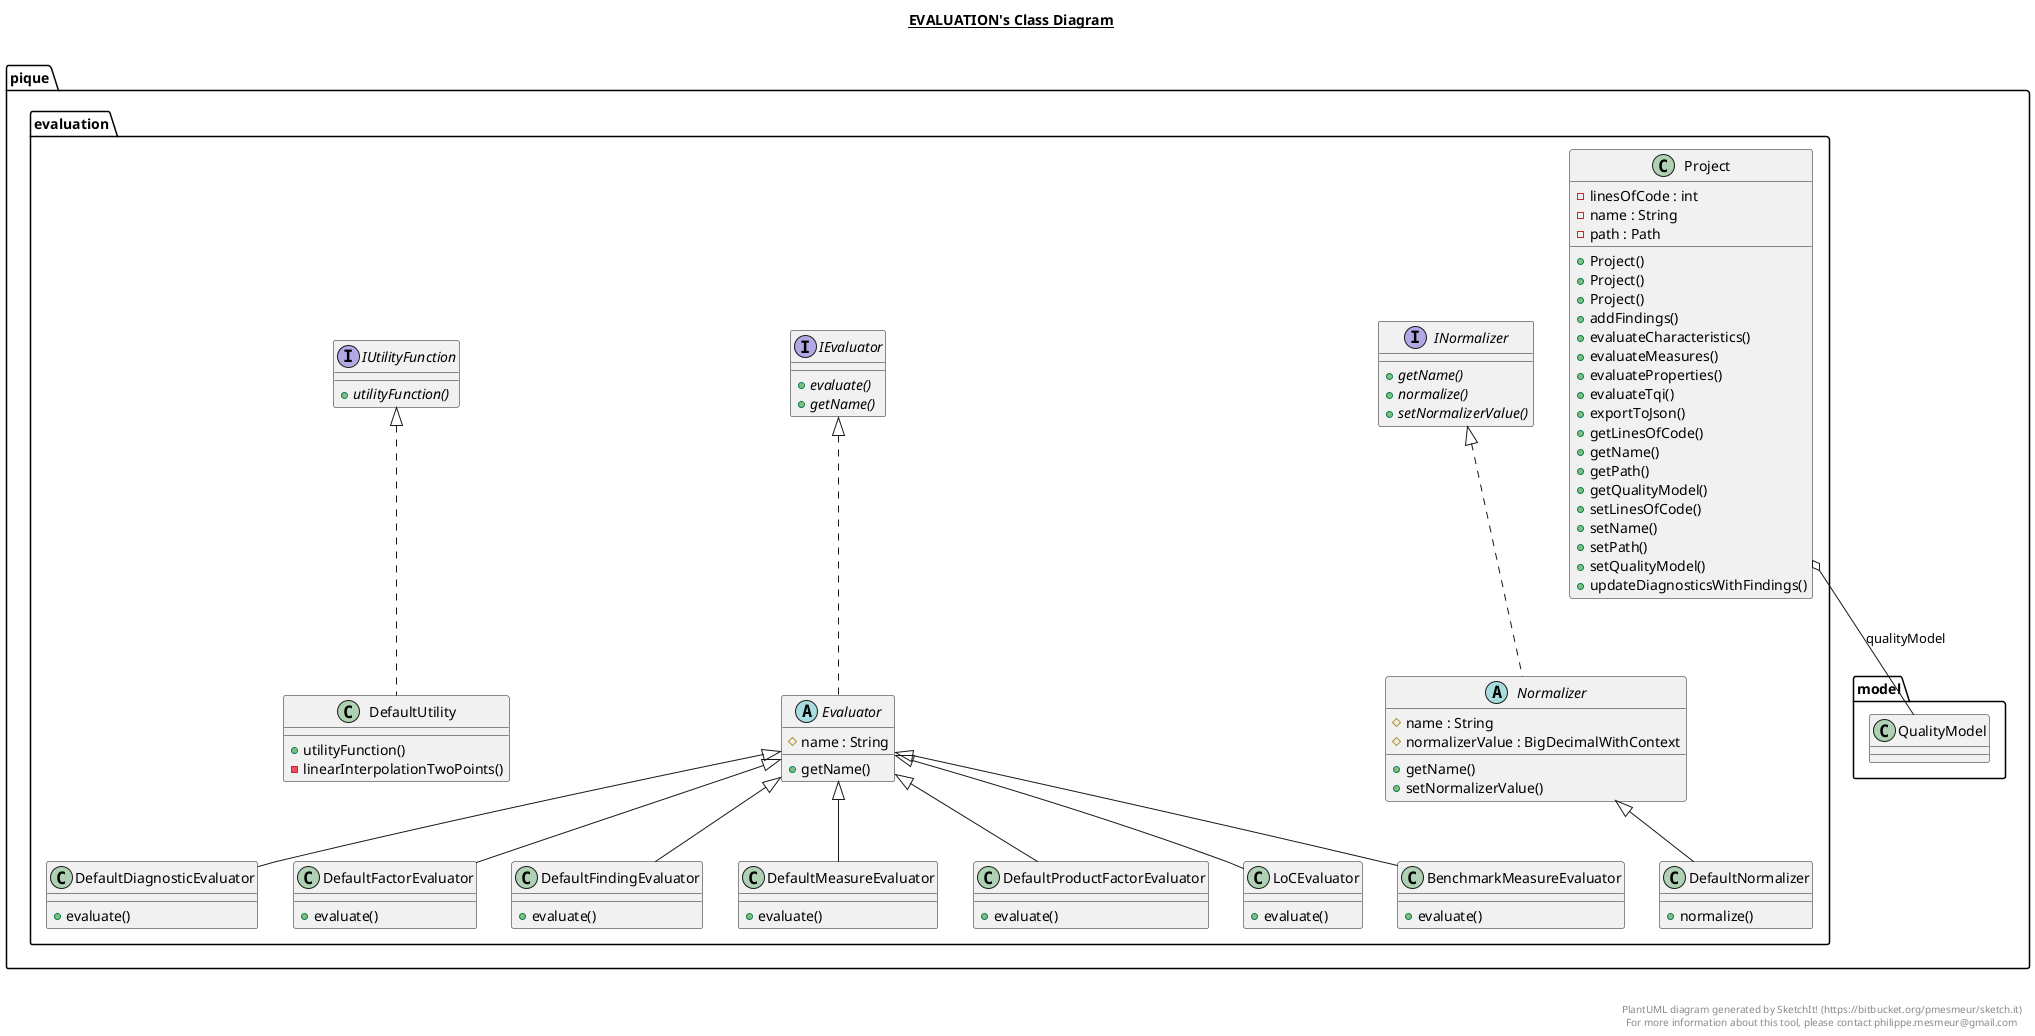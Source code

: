 @startuml

title __EVALUATION's Class Diagram__\n

  namespace pique.evaluation {
    class pique.evaluation.BenchmarkMeasureEvaluator {
        + evaluate()
    }
  }
  

  namespace pique.evaluation {
    class pique.evaluation.DefaultDiagnosticEvaluator {
        + evaluate()
    }
  }
  

  namespace pique.evaluation {
    class pique.evaluation.DefaultFactorEvaluator {
        + evaluate()
    }
  }
  

  namespace pique.evaluation {
    class pique.evaluation.DefaultFindingEvaluator {
        + evaluate()
    }
  }
  

  namespace pique.evaluation {
    class pique.evaluation.DefaultMeasureEvaluator {
        + evaluate()
    }
  }
  

  namespace pique.evaluation {
    class pique.evaluation.DefaultNormalizer {
        + normalize()
    }
  }
  

  namespace pique.evaluation {
    class pique.evaluation.DefaultProductFactorEvaluator {
        + evaluate()
    }
  }
  

  namespace pique.evaluation {
    class pique.evaluation.DefaultUtility {
        + utilityFunction()
        - linearInterpolationTwoPoints()
    }
  }
  

  namespace pique.evaluation {
    abstract class pique.evaluation.Evaluator {
        # name : String
        + getName()
    }
  }
  

  namespace pique.evaluation {
    interface pique.evaluation.IEvaluator {
        {abstract} + evaluate()
        {abstract} + getName()
    }
  }
  

  namespace pique.evaluation {
    interface pique.evaluation.INormalizer {
        {abstract} + getName()
        {abstract} + normalize()
        {abstract} + setNormalizerValue()
    }
  }
  

  namespace pique.evaluation {
    interface pique.evaluation.IUtilityFunction {
        {abstract} + utilityFunction()
    }
  }
  

  namespace pique.evaluation {
    class pique.evaluation.LoCEvaluator {
        + evaluate()
    }
  }
  

  namespace pique.evaluation {
    abstract class pique.evaluation.Normalizer {
        # name : String
        # normalizerValue : BigDecimalWithContext
        + getName()
        + setNormalizerValue()
    }
  }
  

  namespace pique.evaluation {
    class pique.evaluation.Project {
        - linesOfCode : int
        - name : String
        - path : Path
        + Project()
        + Project()
        + Project()
        + addFindings()
        + evaluateCharacteristics()
        + evaluateMeasures()
        + evaluateProperties()
        + evaluateTqi()
        + exportToJson()
        + getLinesOfCode()
        + getName()
        + getPath()
        + getQualityModel()
        + setLinesOfCode()
        + setName()
        + setPath()
        + setQualityModel()
        + updateDiagnosticsWithFindings()
    }
  }
  

  pique.evaluation.BenchmarkMeasureEvaluator -up-|> pique.evaluation.Evaluator
  pique.evaluation.DefaultDiagnosticEvaluator -up-|> pique.evaluation.Evaluator
  pique.evaluation.DefaultFactorEvaluator -up-|> pique.evaluation.Evaluator
  pique.evaluation.DefaultFindingEvaluator -up-|> pique.evaluation.Evaluator
  pique.evaluation.DefaultMeasureEvaluator -up-|> pique.evaluation.Evaluator
  pique.evaluation.DefaultNormalizer -up-|> pique.evaluation.Normalizer
  pique.evaluation.DefaultProductFactorEvaluator -up-|> pique.evaluation.Evaluator
  pique.evaluation.DefaultUtility .up.|> pique.evaluation.IUtilityFunction
  pique.evaluation.Evaluator .up.|> pique.evaluation.IEvaluator
  pique.evaluation.LoCEvaluator -up-|> pique.evaluation.Evaluator
  pique.evaluation.Normalizer .up.|> pique.evaluation.INormalizer
  pique.evaluation.Project o-- pique.model.QualityModel : qualityModel


right footer


PlantUML diagram generated by SketchIt! (https://bitbucket.org/pmesmeur/sketch.it)
For more information about this tool, please contact philippe.mesmeur@gmail.com
endfooter

@enduml
